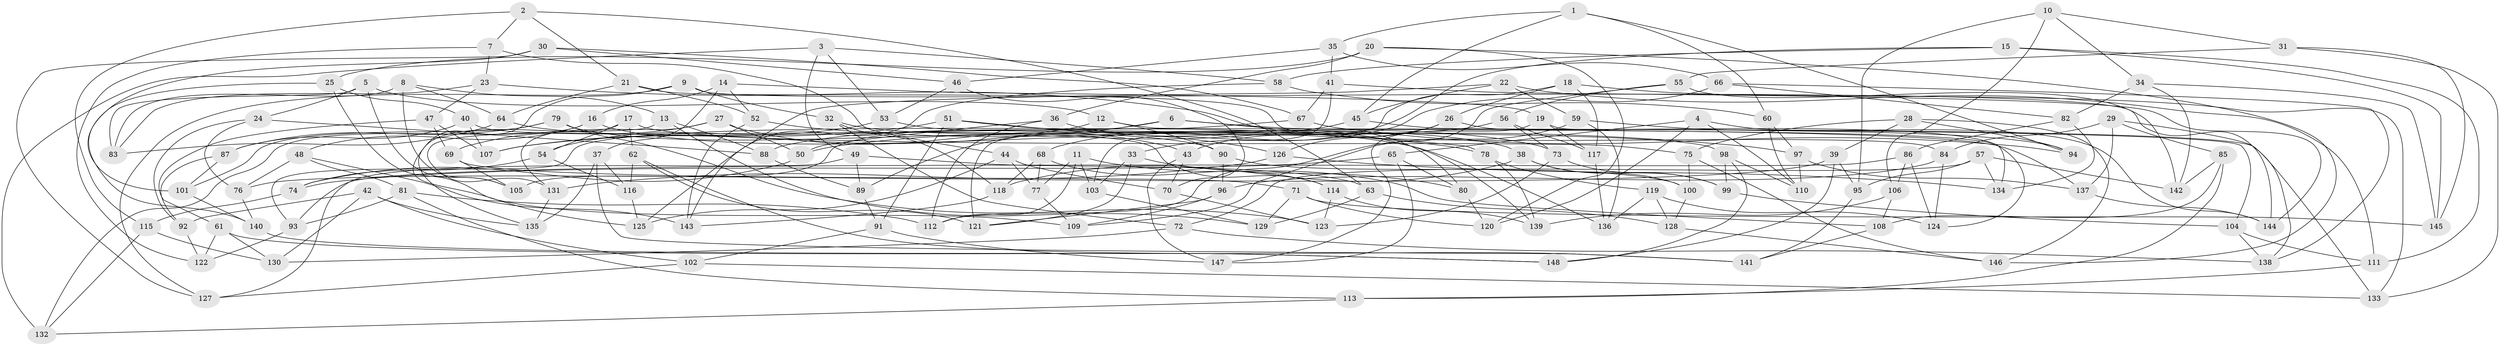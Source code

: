 // Generated by graph-tools (version 1.1) at 2025/38/03/09/25 02:38:05]
// undirected, 148 vertices, 296 edges
graph export_dot {
graph [start="1"]
  node [color=gray90,style=filled];
  1;
  2;
  3;
  4;
  5;
  6;
  7;
  8;
  9;
  10;
  11;
  12;
  13;
  14;
  15;
  16;
  17;
  18;
  19;
  20;
  21;
  22;
  23;
  24;
  25;
  26;
  27;
  28;
  29;
  30;
  31;
  32;
  33;
  34;
  35;
  36;
  37;
  38;
  39;
  40;
  41;
  42;
  43;
  44;
  45;
  46;
  47;
  48;
  49;
  50;
  51;
  52;
  53;
  54;
  55;
  56;
  57;
  58;
  59;
  60;
  61;
  62;
  63;
  64;
  65;
  66;
  67;
  68;
  69;
  70;
  71;
  72;
  73;
  74;
  75;
  76;
  77;
  78;
  79;
  80;
  81;
  82;
  83;
  84;
  85;
  86;
  87;
  88;
  89;
  90;
  91;
  92;
  93;
  94;
  95;
  96;
  97;
  98;
  99;
  100;
  101;
  102;
  103;
  104;
  105;
  106;
  107;
  108;
  109;
  110;
  111;
  112;
  113;
  114;
  115;
  116;
  117;
  118;
  119;
  120;
  121;
  122;
  123;
  124;
  125;
  126;
  127;
  128;
  129;
  130;
  131;
  132;
  133;
  134;
  135;
  136;
  137;
  138;
  139;
  140;
  141;
  142;
  143;
  144;
  145;
  146;
  147;
  148;
  1 -- 60;
  1 -- 45;
  1 -- 35;
  1 -- 94;
  2 -- 115;
  2 -- 63;
  2 -- 7;
  2 -- 21;
  3 -- 49;
  3 -- 53;
  3 -- 132;
  3 -- 58;
  4 -- 120;
  4 -- 110;
  4 -- 65;
  4 -- 144;
  5 -- 24;
  5 -- 105;
  5 -- 83;
  5 -- 12;
  6 -- 78;
  6 -- 89;
  6 -- 105;
  6 -- 137;
  7 -- 44;
  7 -- 23;
  7 -- 122;
  8 -- 13;
  8 -- 64;
  8 -- 105;
  8 -- 83;
  9 -- 144;
  9 -- 32;
  9 -- 125;
  9 -- 127;
  10 -- 95;
  10 -- 31;
  10 -- 106;
  10 -- 34;
  11 -- 112;
  11 -- 77;
  11 -- 108;
  11 -- 103;
  12 -- 90;
  12 -- 104;
  12 -- 107;
  13 -- 131;
  13 -- 129;
  13 -- 88;
  14 -- 37;
  14 -- 52;
  14 -- 19;
  14 -- 16;
  15 -- 145;
  15 -- 33;
  15 -- 111;
  15 -- 58;
  16 -- 73;
  16 -- 48;
  16 -- 132;
  17 -- 62;
  17 -- 75;
  17 -- 135;
  17 -- 54;
  18 -- 117;
  18 -- 26;
  18 -- 121;
  18 -- 133;
  19 -- 117;
  19 -- 134;
  19 -- 147;
  20 -- 36;
  20 -- 120;
  20 -- 146;
  20 -- 25;
  21 -- 84;
  21 -- 52;
  21 -- 64;
  22 -- 59;
  22 -- 45;
  22 -- 111;
  22 -- 125;
  23 -- 83;
  23 -- 47;
  23 -- 80;
  24 -- 92;
  24 -- 88;
  24 -- 76;
  25 -- 140;
  25 -- 109;
  25 -- 40;
  26 -- 43;
  26 -- 124;
  26 -- 126;
  27 -- 131;
  27 -- 69;
  27 -- 43;
  27 -- 50;
  28 -- 146;
  28 -- 39;
  28 -- 94;
  28 -- 75;
  29 -- 85;
  29 -- 137;
  29 -- 138;
  29 -- 84;
  30 -- 46;
  30 -- 127;
  30 -- 67;
  30 -- 101;
  31 -- 145;
  31 -- 133;
  31 -- 55;
  32 -- 118;
  32 -- 72;
  32 -- 38;
  33 -- 121;
  33 -- 103;
  33 -- 80;
  34 -- 82;
  34 -- 145;
  34 -- 142;
  35 -- 41;
  35 -- 46;
  35 -- 66;
  36 -- 139;
  36 -- 112;
  36 -- 50;
  37 -- 141;
  37 -- 116;
  37 -- 135;
  38 -- 100;
  38 -- 118;
  38 -- 99;
  39 -- 76;
  39 -- 148;
  39 -- 95;
  40 -- 107;
  40 -- 87;
  40 -- 114;
  41 -- 144;
  41 -- 67;
  41 -- 103;
  42 -- 92;
  42 -- 102;
  42 -- 135;
  42 -- 130;
  43 -- 70;
  43 -- 147;
  44 -- 77;
  44 -- 70;
  44 -- 125;
  45 -- 50;
  45 -- 133;
  46 -- 70;
  46 -- 53;
  47 -- 107;
  47 -- 69;
  47 -- 61;
  48 -- 76;
  48 -- 81;
  48 -- 143;
  49 -- 89;
  49 -- 127;
  49 -- 63;
  50 -- 74;
  51 -- 97;
  51 -- 107;
  51 -- 126;
  51 -- 91;
  52 -- 78;
  52 -- 143;
  53 -- 54;
  53 -- 98;
  54 -- 116;
  54 -- 74;
  55 -- 112;
  55 -- 56;
  55 -- 142;
  56 -- 88;
  56 -- 73;
  56 -- 117;
  57 -- 72;
  57 -- 95;
  57 -- 142;
  57 -- 134;
  58 -- 143;
  58 -- 60;
  59 -- 94;
  59 -- 136;
  59 -- 109;
  60 -- 97;
  60 -- 110;
  61 -- 130;
  61 -- 122;
  61 -- 148;
  62 -- 121;
  62 -- 116;
  62 -- 141;
  63 -- 129;
  63 -- 128;
  64 -- 136;
  64 -- 83;
  65 -- 80;
  65 -- 147;
  65 -- 74;
  66 -- 82;
  66 -- 68;
  66 -- 138;
  67 -- 94;
  67 -- 93;
  68 -- 77;
  68 -- 118;
  68 -- 114;
  69 -- 105;
  69 -- 71;
  70 -- 123;
  71 -- 145;
  71 -- 129;
  71 -- 120;
  72 -- 138;
  72 -- 130;
  73 -- 123;
  73 -- 99;
  74 -- 115;
  75 -- 100;
  75 -- 146;
  76 -- 140;
  77 -- 109;
  78 -- 119;
  78 -- 139;
  79 -- 87;
  79 -- 90;
  79 -- 101;
  79 -- 123;
  80 -- 120;
  81 -- 112;
  81 -- 113;
  81 -- 93;
  82 -- 86;
  82 -- 134;
  84 -- 124;
  84 -- 96;
  85 -- 142;
  85 -- 108;
  85 -- 113;
  86 -- 93;
  86 -- 106;
  86 -- 124;
  87 -- 92;
  87 -- 101;
  88 -- 89;
  89 -- 91;
  90 -- 100;
  90 -- 96;
  91 -- 147;
  91 -- 102;
  92 -- 122;
  93 -- 122;
  95 -- 141;
  96 -- 109;
  96 -- 121;
  97 -- 137;
  97 -- 110;
  98 -- 148;
  98 -- 110;
  98 -- 99;
  99 -- 104;
  100 -- 128;
  101 -- 140;
  102 -- 127;
  102 -- 133;
  103 -- 129;
  104 -- 138;
  104 -- 111;
  106 -- 108;
  106 -- 139;
  108 -- 141;
  111 -- 113;
  113 -- 132;
  114 -- 123;
  114 -- 139;
  115 -- 130;
  115 -- 132;
  116 -- 125;
  117 -- 136;
  118 -- 143;
  119 -- 128;
  119 -- 124;
  119 -- 136;
  126 -- 131;
  126 -- 134;
  128 -- 146;
  131 -- 135;
  137 -- 144;
  140 -- 148;
}
